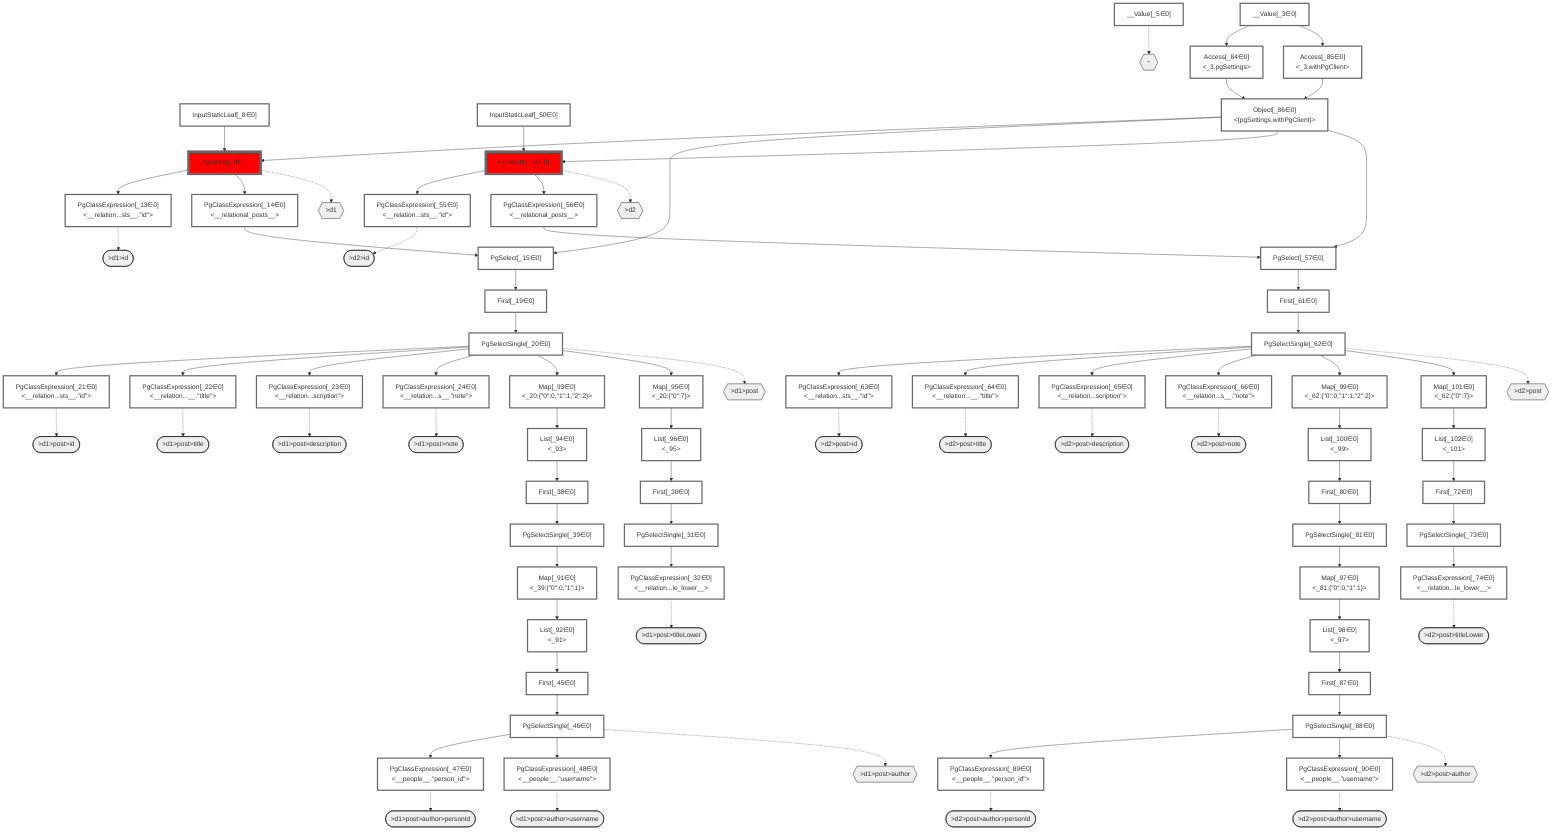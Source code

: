graph TD
    classDef path fill:#eee,stroke:#000
    classDef plan fill:#fff,stroke-width:3px
    classDef itemplan fill:#fff,stroke-width:6px
    classDef sideeffectplan fill:#f00,stroke-width:6px

    %% subgraph fields
    P1{{"~"}}:::path
    P2{{">d1"}}:::path
    P3([">d1>id"]):::path
    %% P2 -.-> P3
    P4{{">d1>post"}}:::path
    P5([">d1>post>id"]):::path
    %% P4 -.-> P5
    P6([">d1>post>title"]):::path
    %% P4 -.-> P6
    P7([">d1>post>description"]):::path
    %% P4 -.-> P7
    P8([">d1>post>note"]):::path
    %% P4 -.-> P8
    P9([">d1>post>titleLower"]):::path
    %% P4 -.-> P9
    P10{{">d1>post>author"}}:::path
    P11([">d1>post>author>personId"]):::path
    %% P10 -.-> P11
    P12([">d1>post>author>username"]):::path
    %% P10 -.-> P12
    %% P4 -.-> P10
    %% P2 -.-> P4
    %% P1 -.-> P2
    P13{{">d2"}}:::path
    P14([">d2>id"]):::path
    %% P13 -.-> P14
    P15{{">d2>post"}}:::path
    P16([">d2>post>id"]):::path
    %% P15 -.-> P16
    P17([">d2>post>title"]):::path
    %% P15 -.-> P17
    P18([">d2>post>description"]):::path
    %% P15 -.-> P18
    P19([">d2>post>note"]):::path
    %% P15 -.-> P19
    P20([">d2>post>titleLower"]):::path
    %% P15 -.-> P20
    P21{{">d2>post>author"}}:::path
    P22([">d2>post>author>personId"]):::path
    %% P21 -.-> P22
    P23([">d2>post>author>username"]):::path
    %% P21 -.-> P23
    %% P15 -.-> P21
    %% P13 -.-> P15
    %% P1 -.-> P13
    %% end

    %% define plans
    __Value_3["__Value[_3∈0]<br /><context>"]:::plan
    __Value_5["__Value[_5∈0]<br /><rootValue>"]:::plan
    InputStaticLeaf_8["InputStaticLeaf[_8∈0]"]:::plan
    PgDelete_9["PgDelete[_9∈0]"]:::sideeffectplan
    PgClassExpression_13["PgClassExpression[_13∈0]<br /><__relation...sts__.#quot;id#quot;>"]:::plan
    PgClassExpression_14["PgClassExpression[_14∈0]<br /><__relational_posts__>"]:::plan
    PgSelect_15["PgSelect[_15∈0]<br /><relational_posts>"]:::plan
    First_19["First[_19∈0]"]:::plan
    PgSelectSingle_20["PgSelectSingle[_20∈0]<br /><relational_posts>"]:::plan
    PgClassExpression_21["PgClassExpression[_21∈0]<br /><__relation...sts__.#quot;id#quot;>"]:::plan
    PgClassExpression_22["PgClassExpression[_22∈0]<br /><__relation...__.#quot;title#quot;>"]:::plan
    PgClassExpression_23["PgClassExpression[_23∈0]<br /><__relation...scription#quot;>"]:::plan
    PgClassExpression_24["PgClassExpression[_24∈0]<br /><__relation...s__.#quot;note#quot;>"]:::plan
    First_30["First[_30∈0]"]:::plan
    PgSelectSingle_31["PgSelectSingle[_31∈0]<br /><text>"]:::plan
    PgClassExpression_32["PgClassExpression[_32∈0]<br /><__relation...le_lower__>"]:::plan
    First_38["First[_38∈0]"]:::plan
    PgSelectSingle_39["PgSelectSingle[_39∈0]<br /><relational_items>"]:::plan
    First_45["First[_45∈0]"]:::plan
    PgSelectSingle_46["PgSelectSingle[_46∈0]<br /><people>"]:::plan
    PgClassExpression_47["PgClassExpression[_47∈0]<br /><__people__.#quot;person_id#quot;>"]:::plan
    PgClassExpression_48["PgClassExpression[_48∈0]<br /><__people__.#quot;username#quot;>"]:::plan
    InputStaticLeaf_50["InputStaticLeaf[_50∈0]"]:::plan
    PgDelete_51["PgDelete[_51∈0]"]:::sideeffectplan
    PgClassExpression_55["PgClassExpression[_55∈0]<br /><__relation...sts__.#quot;id#quot;>"]:::plan
    PgClassExpression_56["PgClassExpression[_56∈0]<br /><__relational_posts__>"]:::plan
    PgSelect_57["PgSelect[_57∈0]<br /><relational_posts>"]:::plan
    First_61["First[_61∈0]"]:::plan
    PgSelectSingle_62["PgSelectSingle[_62∈0]<br /><relational_posts>"]:::plan
    PgClassExpression_63["PgClassExpression[_63∈0]<br /><__relation...sts__.#quot;id#quot;>"]:::plan
    PgClassExpression_64["PgClassExpression[_64∈0]<br /><__relation...__.#quot;title#quot;>"]:::plan
    PgClassExpression_65["PgClassExpression[_65∈0]<br /><__relation...scription#quot;>"]:::plan
    PgClassExpression_66["PgClassExpression[_66∈0]<br /><__relation...s__.#quot;note#quot;>"]:::plan
    First_72["First[_72∈0]"]:::plan
    PgSelectSingle_73["PgSelectSingle[_73∈0]<br /><text>"]:::plan
    PgClassExpression_74["PgClassExpression[_74∈0]<br /><__relation...le_lower__>"]:::plan
    First_80["First[_80∈0]"]:::plan
    PgSelectSingle_81["PgSelectSingle[_81∈0]<br /><relational_items>"]:::plan
    Access_84["Access[_84∈0]<br /><_3.pgSettings>"]:::plan
    Access_85["Access[_85∈0]<br /><_3.withPgClient>"]:::plan
    Object_86["Object[_86∈0]<br /><{pgSettings,withPgClient}>"]:::plan
    First_87["First[_87∈0]"]:::plan
    PgSelectSingle_88["PgSelectSingle[_88∈0]<br /><people>"]:::plan
    PgClassExpression_89["PgClassExpression[_89∈0]<br /><__people__.#quot;person_id#quot;>"]:::plan
    PgClassExpression_90["PgClassExpression[_90∈0]<br /><__people__.#quot;username#quot;>"]:::plan
    Map_91["Map[_91∈0]<br /><_39:{#quot;0#quot;:0,#quot;1#quot;:1}>"]:::plan
    List_92["List[_92∈0]<br /><_91>"]:::plan
    Map_93["Map[_93∈0]<br /><_20:{#quot;0#quot;:0,#quot;1#quot;:1,#quot;2#quot;:2}>"]:::plan
    List_94["List[_94∈0]<br /><_93>"]:::plan
    Map_95["Map[_95∈0]<br /><_20:{#quot;0#quot;:7}>"]:::plan
    List_96["List[_96∈0]<br /><_95>"]:::plan
    Map_97["Map[_97∈0]<br /><_81:{#quot;0#quot;:0,#quot;1#quot;:1}>"]:::plan
    List_98["List[_98∈0]<br /><_97>"]:::plan
    Map_99["Map[_99∈0]<br /><_62:{#quot;0#quot;:0,#quot;1#quot;:1,#quot;2#quot;:2}>"]:::plan
    List_100["List[_100∈0]<br /><_99>"]:::plan
    Map_101["Map[_101∈0]<br /><_62:{#quot;0#quot;:7}>"]:::plan
    List_102["List[_102∈0]<br /><_101>"]:::plan

    %% plan dependencies
    Object_86 --> PgDelete_9
    InputStaticLeaf_8 --> PgDelete_9
    PgDelete_9 --> PgClassExpression_13
    PgDelete_9 --> PgClassExpression_14
    Object_86 --> PgSelect_15
    PgClassExpression_14 --> PgSelect_15
    PgSelect_15 --> First_19
    First_19 --> PgSelectSingle_20
    PgSelectSingle_20 --> PgClassExpression_21
    PgSelectSingle_20 --> PgClassExpression_22
    PgSelectSingle_20 --> PgClassExpression_23
    PgSelectSingle_20 --> PgClassExpression_24
    List_96 --> First_30
    First_30 --> PgSelectSingle_31
    PgSelectSingle_31 --> PgClassExpression_32
    List_94 --> First_38
    First_38 --> PgSelectSingle_39
    List_92 --> First_45
    First_45 --> PgSelectSingle_46
    PgSelectSingle_46 --> PgClassExpression_47
    PgSelectSingle_46 --> PgClassExpression_48
    Object_86 --> PgDelete_51
    InputStaticLeaf_50 --> PgDelete_51
    PgDelete_51 --> PgClassExpression_55
    PgDelete_51 --> PgClassExpression_56
    Object_86 --> PgSelect_57
    PgClassExpression_56 --> PgSelect_57
    PgSelect_57 --> First_61
    First_61 --> PgSelectSingle_62
    PgSelectSingle_62 --> PgClassExpression_63
    PgSelectSingle_62 --> PgClassExpression_64
    PgSelectSingle_62 --> PgClassExpression_65
    PgSelectSingle_62 --> PgClassExpression_66
    List_102 --> First_72
    First_72 --> PgSelectSingle_73
    PgSelectSingle_73 --> PgClassExpression_74
    List_100 --> First_80
    First_80 --> PgSelectSingle_81
    __Value_3 --> Access_84
    __Value_3 --> Access_85
    Access_84 --> Object_86
    Access_85 --> Object_86
    List_98 --> First_87
    First_87 --> PgSelectSingle_88
    PgSelectSingle_88 --> PgClassExpression_89
    PgSelectSingle_88 --> PgClassExpression_90
    PgSelectSingle_39 --> Map_91
    Map_91 --> List_92
    PgSelectSingle_20 --> Map_93
    Map_93 --> List_94
    PgSelectSingle_20 --> Map_95
    Map_95 --> List_96
    PgSelectSingle_81 --> Map_97
    Map_97 --> List_98
    PgSelectSingle_62 --> Map_99
    Map_99 --> List_100
    PgSelectSingle_62 --> Map_101
    Map_101 --> List_102

    %% plan-to-path relationships
    __Value_5 -.-> P1
    PgDelete_9 -.-> P2
    PgClassExpression_13 -.-> P3
    PgSelectSingle_20 -.-> P4
    PgClassExpression_21 -.-> P5
    PgClassExpression_22 -.-> P6
    PgClassExpression_23 -.-> P7
    PgClassExpression_24 -.-> P8
    PgClassExpression_32 -.-> P9
    PgSelectSingle_46 -.-> P10
    PgClassExpression_47 -.-> P11
    PgClassExpression_48 -.-> P12
    PgDelete_51 -.-> P13
    PgClassExpression_55 -.-> P14
    PgSelectSingle_62 -.-> P15
    PgClassExpression_63 -.-> P16
    PgClassExpression_64 -.-> P17
    PgClassExpression_65 -.-> P18
    PgClassExpression_66 -.-> P19
    PgClassExpression_74 -.-> P20
    PgSelectSingle_88 -.-> P21
    PgClassExpression_89 -.-> P22
    PgClassExpression_90 -.-> P23

    %% allocate buckets
    classDef bucket0 stroke:#696969
    class __Value_3,__Value_5,InputStaticLeaf_8,PgDelete_9,PgClassExpression_13,PgClassExpression_14,PgSelect_15,First_19,PgSelectSingle_20,PgClassExpression_21,PgClassExpression_22,PgClassExpression_23,PgClassExpression_24,First_30,PgSelectSingle_31,PgClassExpression_32,First_38,PgSelectSingle_39,First_45,PgSelectSingle_46,PgClassExpression_47,PgClassExpression_48,InputStaticLeaf_50,PgDelete_51,PgClassExpression_55,PgClassExpression_56,PgSelect_57,First_61,PgSelectSingle_62,PgClassExpression_63,PgClassExpression_64,PgClassExpression_65,PgClassExpression_66,First_72,PgSelectSingle_73,PgClassExpression_74,First_80,PgSelectSingle_81,Access_84,Access_85,Object_86,First_87,PgSelectSingle_88,PgClassExpression_89,PgClassExpression_90,Map_91,List_92,Map_93,List_94,Map_95,List_96,Map_97,List_98,Map_99,List_100,Map_101,List_102 bucket0